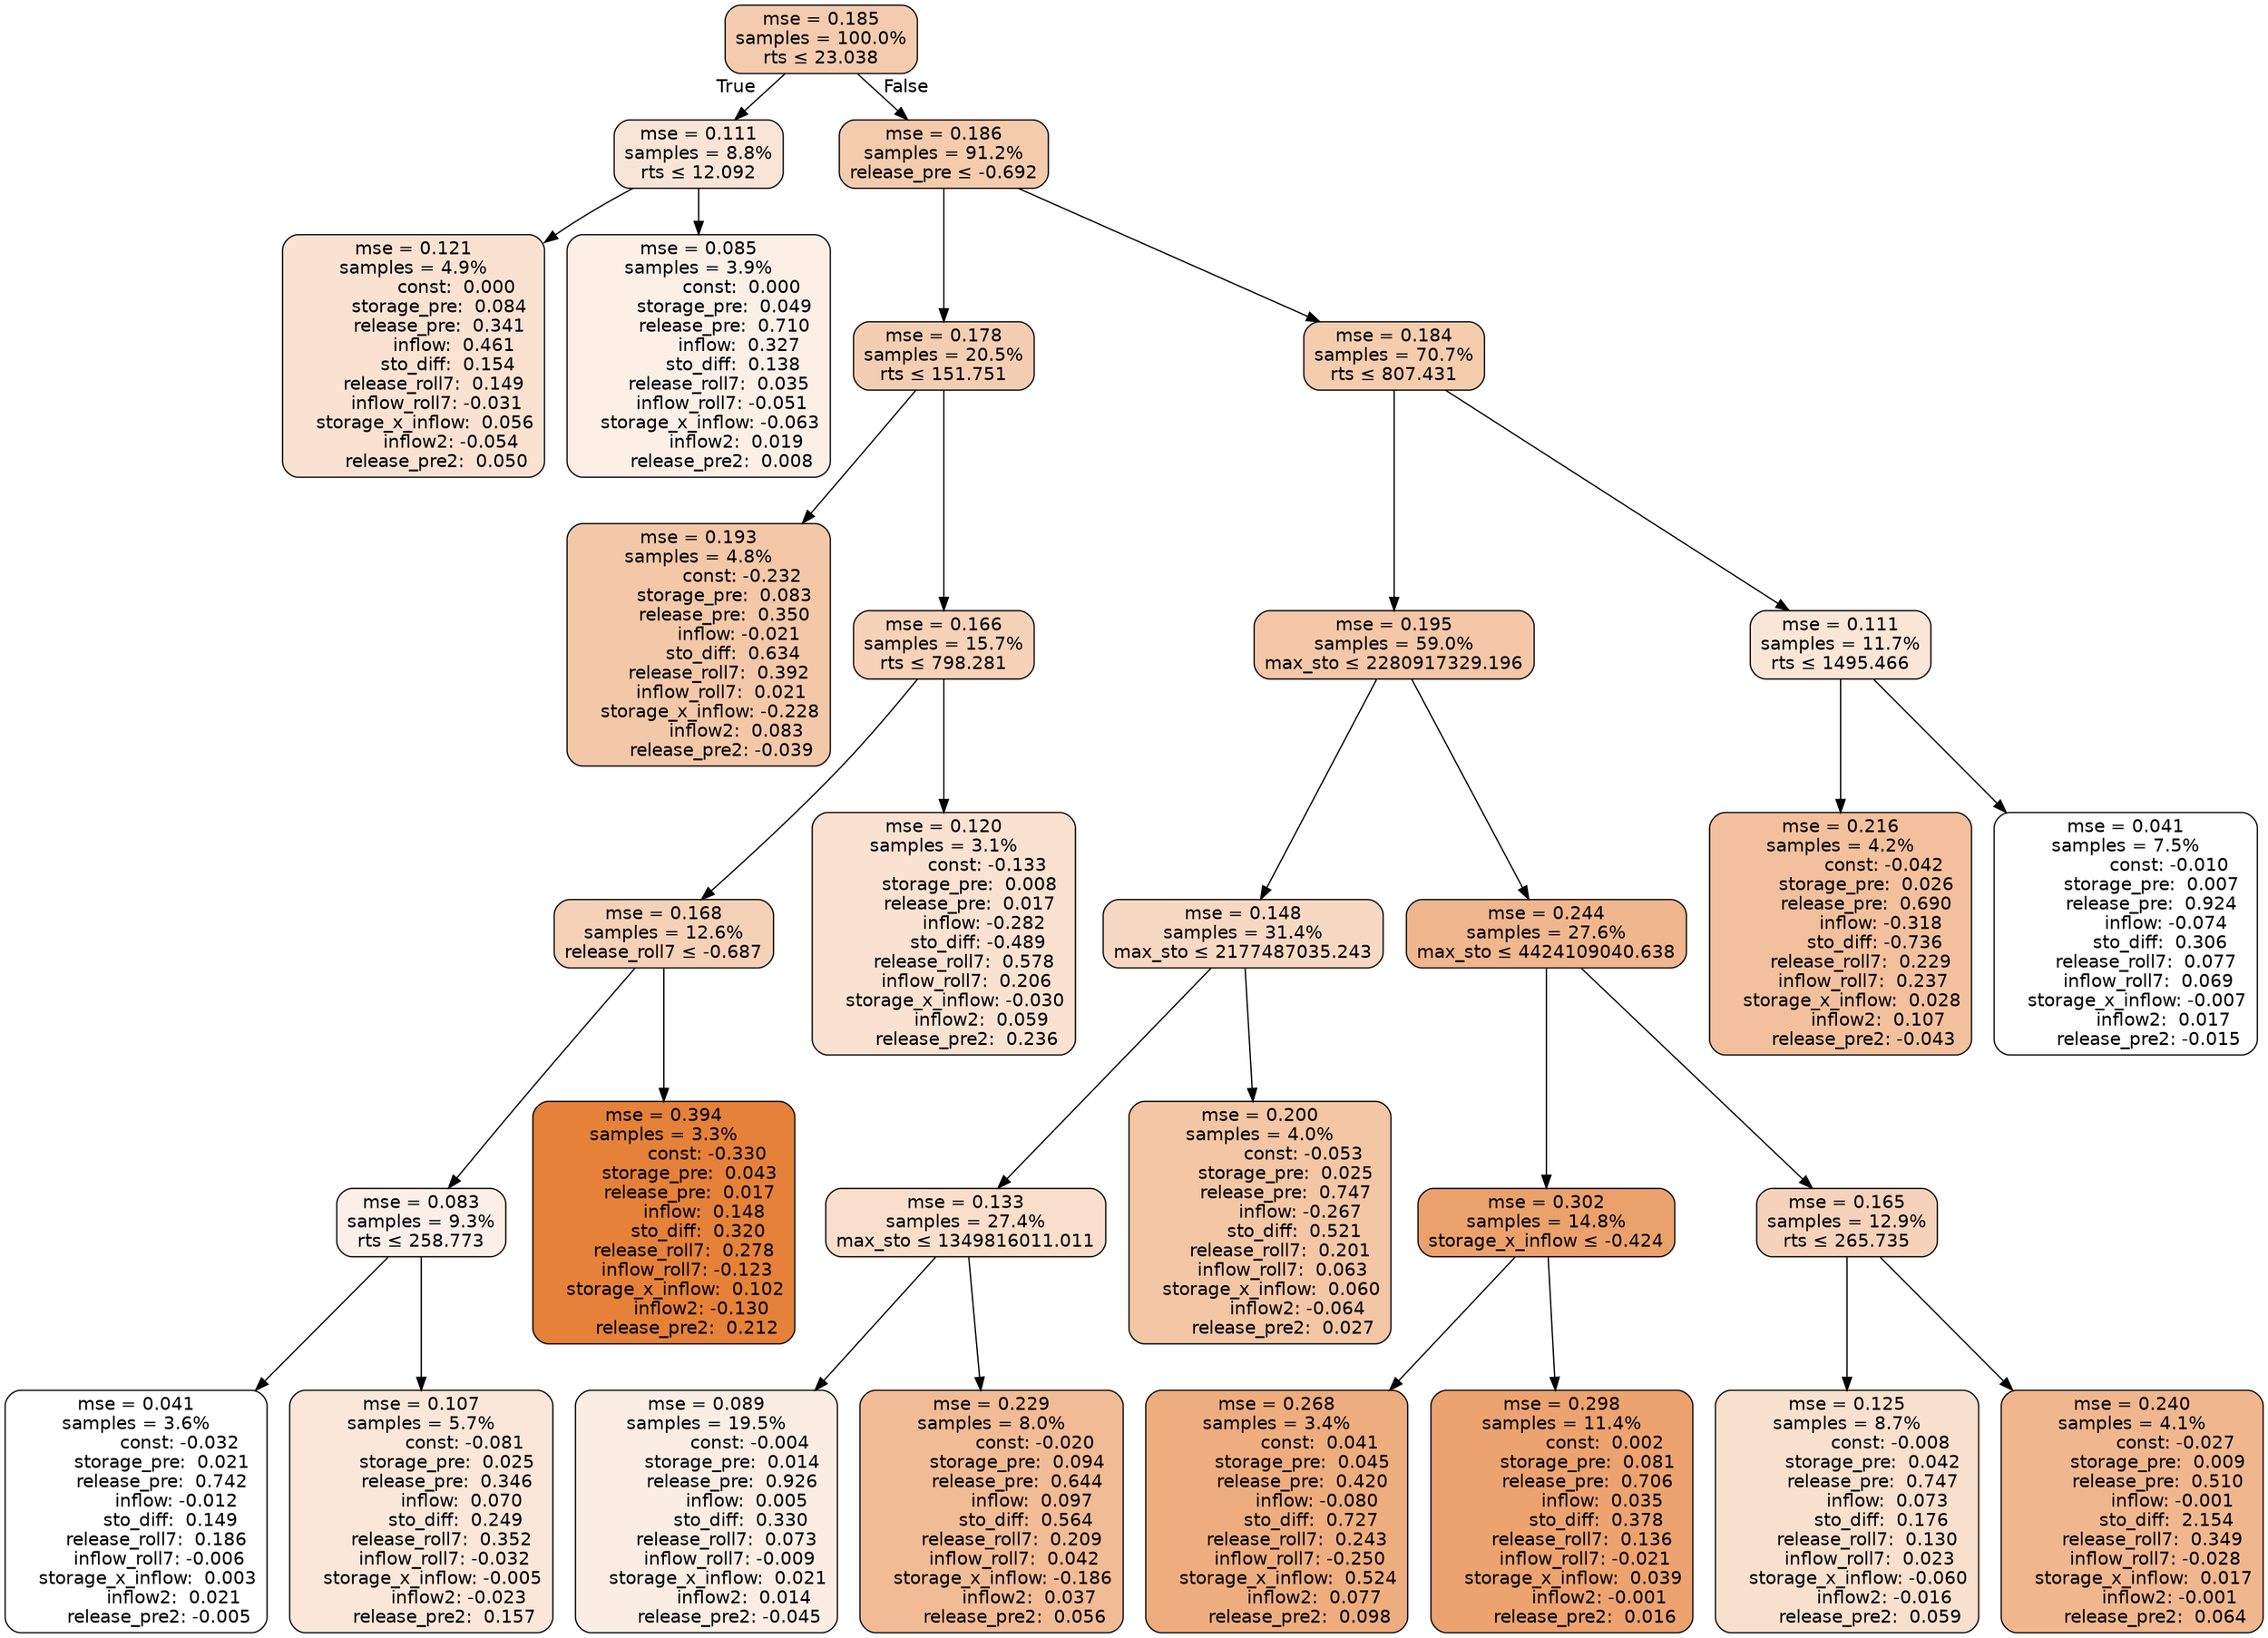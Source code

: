 digraph tree {
bgcolor="transparent"
node [shape=rectangle, style="filled, rounded", color="black", fontname=helvetica] ;
edge [fontname=helvetica] ;
	"0" [label="mse = 0.185
samples = 100.0%
rts &le; 23.038", fillcolor="#f4cbae"]
	"1" [label="mse = 0.111
samples = 8.8%
rts &le; 12.092", fillcolor="#f9e5d7"]
	"2" [label="mse = 0.121
samples = 4.9%
               const:  0.000
         storage_pre:  0.084
         release_pre:  0.341
              inflow:  0.461
            sto_diff:  0.154
       release_roll7:  0.149
        inflow_roll7: -0.031
    storage_x_inflow:  0.056
             inflow2: -0.054
        release_pre2:  0.050", fillcolor="#f9e2d2"]
	"3" [label="mse = 0.085
samples = 3.9%
               const:  0.000
         storage_pre:  0.049
         release_pre:  0.710
              inflow:  0.327
            sto_diff:  0.138
       release_roll7:  0.035
        inflow_roll7: -0.051
    storage_x_inflow: -0.063
             inflow2:  0.019
        release_pre2:  0.008", fillcolor="#fbefe6"]
	"4" [label="mse = 0.186
samples = 91.2%
release_pre &le; -0.692", fillcolor="#f4cbad"]
	"5" [label="mse = 0.178
samples = 20.5%
rts &le; 151.751", fillcolor="#f4ceb2"]
	"6" [label="mse = 0.193
samples = 4.8%
               const: -0.232
         storage_pre:  0.083
         release_pre:  0.350
              inflow: -0.021
            sto_diff:  0.634
       release_roll7:  0.392
        inflow_roll7:  0.021
    storage_x_inflow: -0.228
             inflow2:  0.083
        release_pre2: -0.039", fillcolor="#f3c8a9"]
	"7" [label="mse = 0.166
samples = 15.7%
rts &le; 798.281", fillcolor="#f5d2b8"]
	"8" [label="mse = 0.168
samples = 12.6%
release_roll7 &le; -0.687", fillcolor="#f5d1b7"]
	"9" [label="mse = 0.083
samples = 9.3%
rts &le; 258.773", fillcolor="#fbefe7"]
	"10" [label="mse = 0.041
samples = 3.6%
               const: -0.032
         storage_pre:  0.021
         release_pre:  0.742
              inflow: -0.012
            sto_diff:  0.149
       release_roll7:  0.186
        inflow_roll7: -0.006
    storage_x_inflow:  0.003
             inflow2:  0.021
        release_pre2: -0.005", fillcolor="#ffffff"]
	"11" [label="mse = 0.107
samples = 5.7%
               const: -0.081
         storage_pre:  0.025
         release_pre:  0.346
              inflow:  0.070
            sto_diff:  0.249
       release_roll7:  0.352
        inflow_roll7: -0.032
    storage_x_inflow: -0.005
             inflow2: -0.023
        release_pre2:  0.157", fillcolor="#fae7d9"]
	"12" [label="mse = 0.394
samples = 3.3%
               const: -0.330
         storage_pre:  0.043
         release_pre:  0.017
              inflow:  0.148
            sto_diff:  0.320
       release_roll7:  0.278
        inflow_roll7: -0.123
    storage_x_inflow:  0.102
             inflow2: -0.130
        release_pre2:  0.212", fillcolor="#e58139"]
	"13" [label="mse = 0.120
samples = 3.1%
               const: -0.133
         storage_pre:  0.008
         release_pre:  0.017
              inflow: -0.282
            sto_diff: -0.489
       release_roll7:  0.578
        inflow_roll7:  0.206
    storage_x_inflow: -0.030
             inflow2:  0.059
        release_pre2:  0.236", fillcolor="#f9e2d2"]
	"14" [label="mse = 0.184
samples = 70.7%
rts &le; 807.431", fillcolor="#f4ccae"]
	"15" [label="mse = 0.195
samples = 59.0%
max_sto &le; 2280917329.196", fillcolor="#f3c7a8"]
	"16" [label="mse = 0.148
samples = 31.4%
max_sto &le; 2177487035.243", fillcolor="#f7d8c3"]
	"17" [label="mse = 0.133
samples = 27.4%
max_sto &le; 1349816011.011", fillcolor="#f8decb"]
	"18" [label="mse = 0.089
samples = 19.5%
               const: -0.004
         storage_pre:  0.014
         release_pre:  0.926
              inflow:  0.005
            sto_diff:  0.330
       release_roll7:  0.073
        inflow_roll7: -0.009
    storage_x_inflow:  0.021
             inflow2:  0.014
        release_pre2: -0.045", fillcolor="#fbede3"]
	"19" [label="mse = 0.229
samples = 8.0%
               const: -0.020
         storage_pre:  0.094
         release_pre:  0.644
              inflow:  0.097
            sto_diff:  0.564
       release_roll7:  0.209
        inflow_roll7:  0.042
    storage_x_inflow: -0.186
             inflow2:  0.037
        release_pre2:  0.056", fillcolor="#f1bb95"]
	"20" [label="mse = 0.200
samples = 4.0%
               const: -0.053
         storage_pre:  0.025
         release_pre:  0.747
              inflow: -0.267
            sto_diff:  0.521
       release_roll7:  0.201
        inflow_roll7:  0.063
    storage_x_inflow:  0.060
             inflow2: -0.064
        release_pre2:  0.027", fillcolor="#f3c6a5"]
	"21" [label="mse = 0.244
samples = 27.6%
max_sto &le; 4424109040.638", fillcolor="#f0b68d"]
	"22" [label="mse = 0.302
samples = 14.8%
storage_x_inflow &le; -0.424", fillcolor="#eba16c"]
	"23" [label="mse = 0.268
samples = 3.4%
               const:  0.041
         storage_pre:  0.045
         release_pre:  0.420
              inflow: -0.080
            sto_diff:  0.727
       release_roll7:  0.243
        inflow_roll7: -0.250
    storage_x_inflow:  0.524
             inflow2:  0.077
        release_pre2:  0.098", fillcolor="#eead7f"]
	"24" [label="mse = 0.298
samples = 11.4%
               const:  0.002
         storage_pre:  0.081
         release_pre:  0.706
              inflow:  0.035
            sto_diff:  0.378
       release_roll7:  0.136
        inflow_roll7: -0.021
    storage_x_inflow:  0.039
             inflow2: -0.001
        release_pre2:  0.016", fillcolor="#eca36f"]
	"25" [label="mse = 0.165
samples = 12.9%
rts &le; 265.735", fillcolor="#f5d2b9"]
	"26" [label="mse = 0.125
samples = 8.7%
               const: -0.008
         storage_pre:  0.042
         release_pre:  0.747
              inflow:  0.073
            sto_diff:  0.176
       release_roll7:  0.130
        inflow_roll7:  0.023
    storage_x_inflow: -0.060
             inflow2: -0.016
        release_pre2:  0.059", fillcolor="#f8e0cf"]
	"27" [label="mse = 0.240
samples = 4.1%
               const: -0.027
         storage_pre:  0.009
         release_pre:  0.510
              inflow: -0.001
            sto_diff:  2.154
       release_roll7:  0.349
        inflow_roll7: -0.028
    storage_x_inflow:  0.017
             inflow2: -0.001
        release_pre2:  0.064", fillcolor="#f0b78f"]
	"28" [label="mse = 0.111
samples = 11.7%
rts &le; 1495.466", fillcolor="#f9e6d7"]
	"29" [label="mse = 0.216
samples = 4.2%
               const: -0.042
         storage_pre:  0.026
         release_pre:  0.690
              inflow: -0.318
            sto_diff: -0.736
       release_roll7:  0.229
        inflow_roll7:  0.237
    storage_x_inflow:  0.028
             inflow2:  0.107
        release_pre2: -0.043", fillcolor="#f2c09c"]
	"30" [label="mse = 0.041
samples = 7.5%
               const: -0.010
         storage_pre:  0.007
         release_pre:  0.924
              inflow: -0.074
            sto_diff:  0.306
       release_roll7:  0.077
        inflow_roll7:  0.069
    storage_x_inflow: -0.007
             inflow2:  0.017
        release_pre2: -0.015", fillcolor="#fefefe"]

	"0" -> "1" [labeldistance=2.5, labelangle=45, headlabel="True"]
	"1" -> "2"
	"1" -> "3"
	"0" -> "4" [labeldistance=2.5, labelangle=-45, headlabel="False"]
	"4" -> "5"
	"5" -> "6"
	"5" -> "7"
	"7" -> "8"
	"8" -> "9"
	"9" -> "10"
	"9" -> "11"
	"8" -> "12"
	"7" -> "13"
	"4" -> "14"
	"14" -> "15"
	"15" -> "16"
	"16" -> "17"
	"17" -> "18"
	"17" -> "19"
	"16" -> "20"
	"15" -> "21"
	"21" -> "22"
	"22" -> "23"
	"22" -> "24"
	"21" -> "25"
	"25" -> "26"
	"25" -> "27"
	"14" -> "28"
	"28" -> "29"
	"28" -> "30"
}
